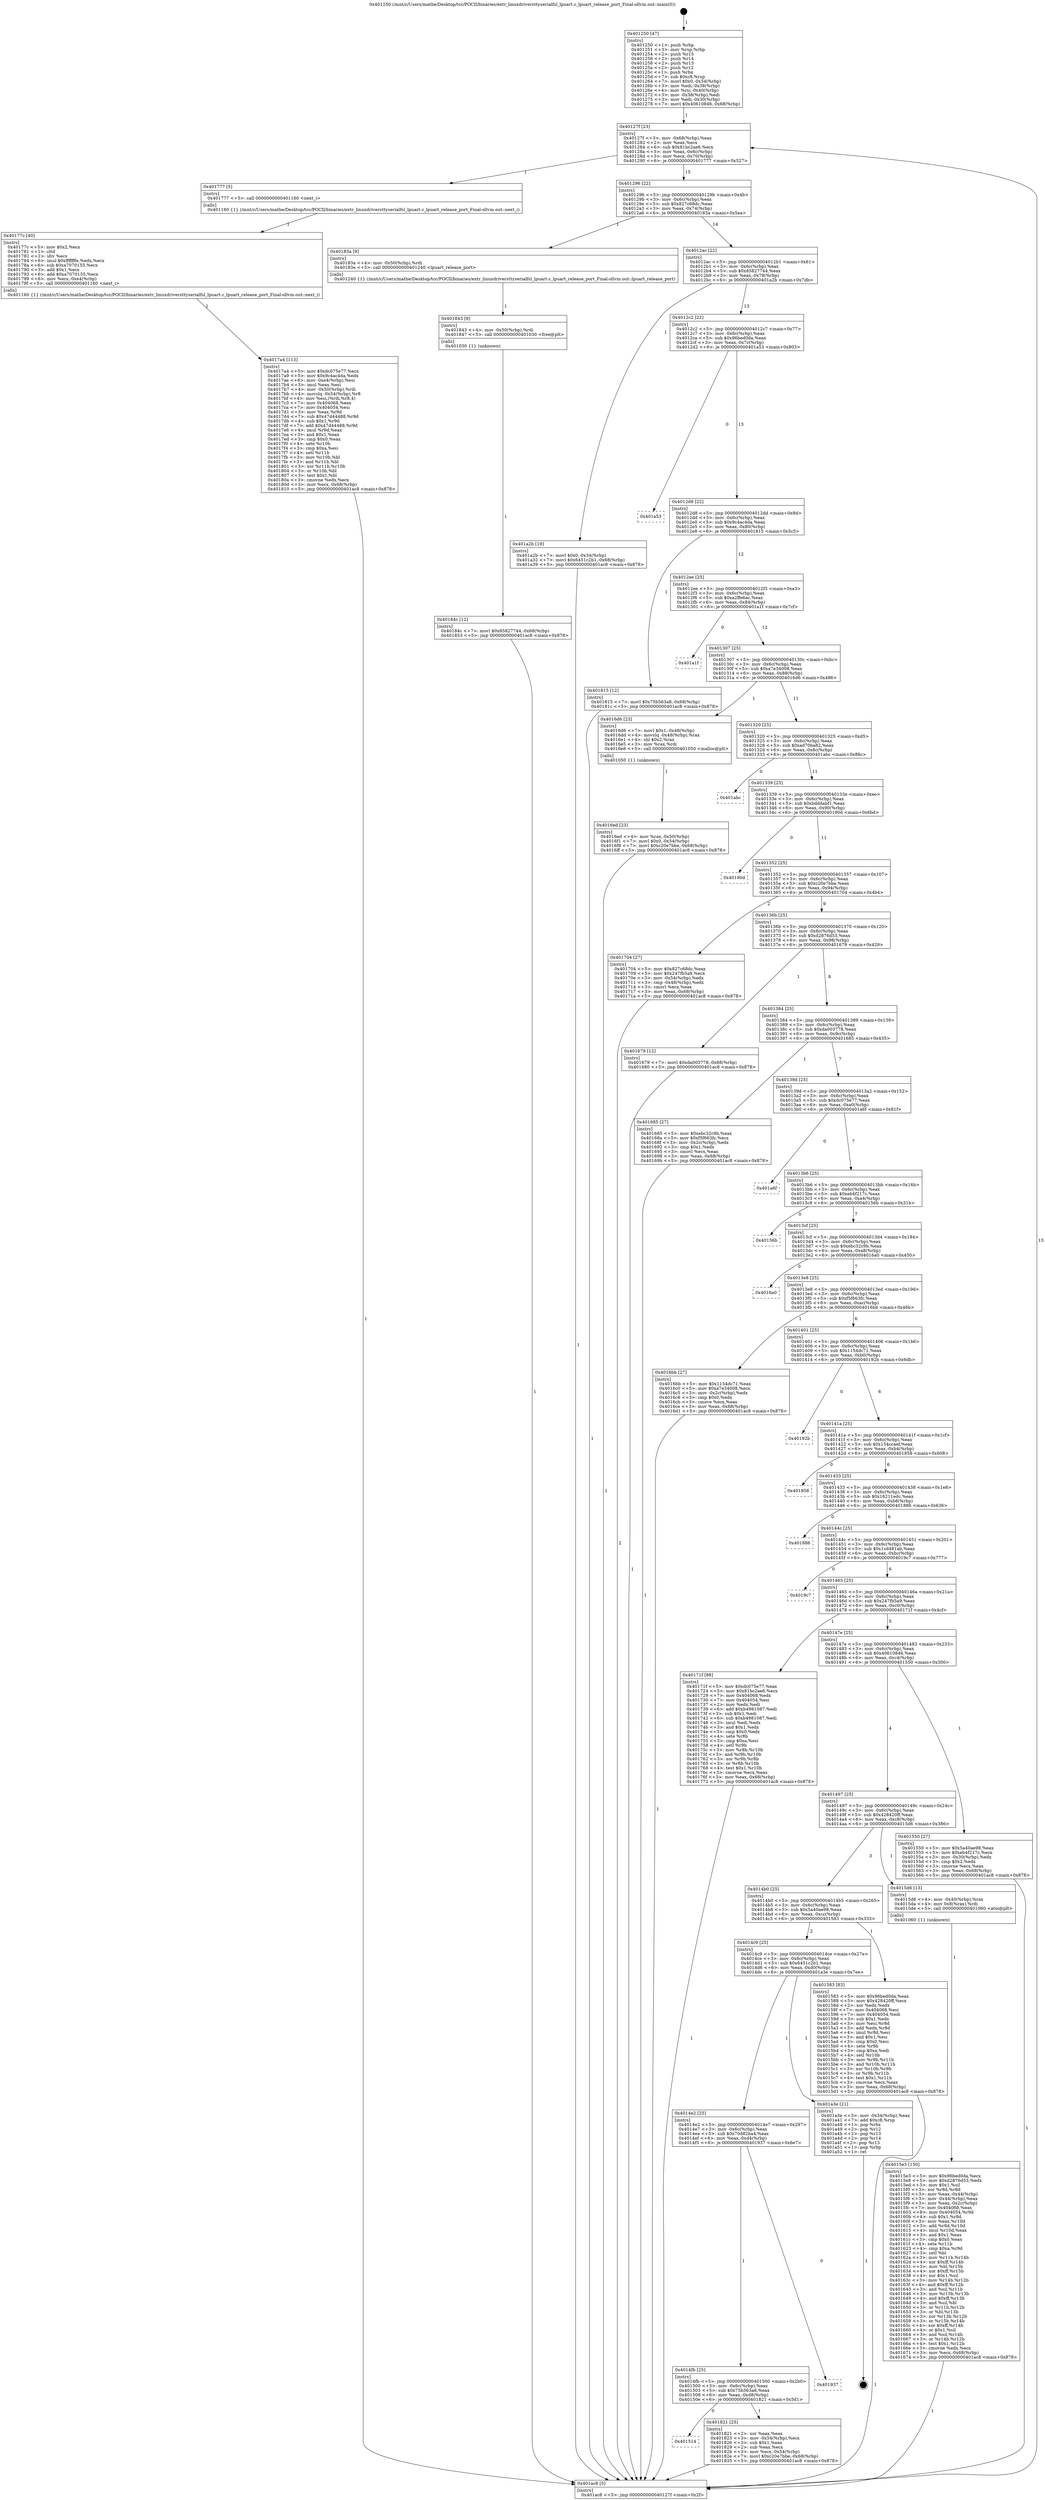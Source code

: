 digraph "0x401250" {
  label = "0x401250 (/mnt/c/Users/mathe/Desktop/tcc/POCII/binaries/extr_linuxdriversttyserialfsl_lpuart.c_lpuart_release_port_Final-ollvm.out::main(0))"
  labelloc = "t"
  node[shape=record]

  Entry [label="",width=0.3,height=0.3,shape=circle,fillcolor=black,style=filled]
  "0x40127f" [label="{
     0x40127f [23]\l
     | [instrs]\l
     &nbsp;&nbsp;0x40127f \<+3\>: mov -0x68(%rbp),%eax\l
     &nbsp;&nbsp;0x401282 \<+2\>: mov %eax,%ecx\l
     &nbsp;&nbsp;0x401284 \<+6\>: sub $0x81bc2ae6,%ecx\l
     &nbsp;&nbsp;0x40128a \<+3\>: mov %eax,-0x6c(%rbp)\l
     &nbsp;&nbsp;0x40128d \<+3\>: mov %ecx,-0x70(%rbp)\l
     &nbsp;&nbsp;0x401290 \<+6\>: je 0000000000401777 \<main+0x527\>\l
  }"]
  "0x401777" [label="{
     0x401777 [5]\l
     | [instrs]\l
     &nbsp;&nbsp;0x401777 \<+5\>: call 0000000000401160 \<next_i\>\l
     | [calls]\l
     &nbsp;&nbsp;0x401160 \{1\} (/mnt/c/Users/mathe/Desktop/tcc/POCII/binaries/extr_linuxdriversttyserialfsl_lpuart.c_lpuart_release_port_Final-ollvm.out::next_i)\l
  }"]
  "0x401296" [label="{
     0x401296 [22]\l
     | [instrs]\l
     &nbsp;&nbsp;0x401296 \<+5\>: jmp 000000000040129b \<main+0x4b\>\l
     &nbsp;&nbsp;0x40129b \<+3\>: mov -0x6c(%rbp),%eax\l
     &nbsp;&nbsp;0x40129e \<+5\>: sub $0x827c68dc,%eax\l
     &nbsp;&nbsp;0x4012a3 \<+3\>: mov %eax,-0x74(%rbp)\l
     &nbsp;&nbsp;0x4012a6 \<+6\>: je 000000000040183a \<main+0x5ea\>\l
  }"]
  Exit [label="",width=0.3,height=0.3,shape=circle,fillcolor=black,style=filled,peripheries=2]
  "0x40183a" [label="{
     0x40183a [9]\l
     | [instrs]\l
     &nbsp;&nbsp;0x40183a \<+4\>: mov -0x50(%rbp),%rdi\l
     &nbsp;&nbsp;0x40183e \<+5\>: call 0000000000401240 \<lpuart_release_port\>\l
     | [calls]\l
     &nbsp;&nbsp;0x401240 \{1\} (/mnt/c/Users/mathe/Desktop/tcc/POCII/binaries/extr_linuxdriversttyserialfsl_lpuart.c_lpuart_release_port_Final-ollvm.out::lpuart_release_port)\l
  }"]
  "0x4012ac" [label="{
     0x4012ac [22]\l
     | [instrs]\l
     &nbsp;&nbsp;0x4012ac \<+5\>: jmp 00000000004012b1 \<main+0x61\>\l
     &nbsp;&nbsp;0x4012b1 \<+3\>: mov -0x6c(%rbp),%eax\l
     &nbsp;&nbsp;0x4012b4 \<+5\>: sub $0x85827744,%eax\l
     &nbsp;&nbsp;0x4012b9 \<+3\>: mov %eax,-0x78(%rbp)\l
     &nbsp;&nbsp;0x4012bc \<+6\>: je 0000000000401a2b \<main+0x7db\>\l
  }"]
  "0x40184c" [label="{
     0x40184c [12]\l
     | [instrs]\l
     &nbsp;&nbsp;0x40184c \<+7\>: movl $0x85827744,-0x68(%rbp)\l
     &nbsp;&nbsp;0x401853 \<+5\>: jmp 0000000000401ac8 \<main+0x878\>\l
  }"]
  "0x401a2b" [label="{
     0x401a2b [19]\l
     | [instrs]\l
     &nbsp;&nbsp;0x401a2b \<+7\>: movl $0x0,-0x34(%rbp)\l
     &nbsp;&nbsp;0x401a32 \<+7\>: movl $0x6451c2b1,-0x68(%rbp)\l
     &nbsp;&nbsp;0x401a39 \<+5\>: jmp 0000000000401ac8 \<main+0x878\>\l
  }"]
  "0x4012c2" [label="{
     0x4012c2 [22]\l
     | [instrs]\l
     &nbsp;&nbsp;0x4012c2 \<+5\>: jmp 00000000004012c7 \<main+0x77\>\l
     &nbsp;&nbsp;0x4012c7 \<+3\>: mov -0x6c(%rbp),%eax\l
     &nbsp;&nbsp;0x4012ca \<+5\>: sub $0x96bed0da,%eax\l
     &nbsp;&nbsp;0x4012cf \<+3\>: mov %eax,-0x7c(%rbp)\l
     &nbsp;&nbsp;0x4012d2 \<+6\>: je 0000000000401a53 \<main+0x803\>\l
  }"]
  "0x401843" [label="{
     0x401843 [9]\l
     | [instrs]\l
     &nbsp;&nbsp;0x401843 \<+4\>: mov -0x50(%rbp),%rdi\l
     &nbsp;&nbsp;0x401847 \<+5\>: call 0000000000401030 \<free@plt\>\l
     | [calls]\l
     &nbsp;&nbsp;0x401030 \{1\} (unknown)\l
  }"]
  "0x401a53" [label="{
     0x401a53\l
  }", style=dashed]
  "0x4012d8" [label="{
     0x4012d8 [22]\l
     | [instrs]\l
     &nbsp;&nbsp;0x4012d8 \<+5\>: jmp 00000000004012dd \<main+0x8d\>\l
     &nbsp;&nbsp;0x4012dd \<+3\>: mov -0x6c(%rbp),%eax\l
     &nbsp;&nbsp;0x4012e0 \<+5\>: sub $0x9c4ac4da,%eax\l
     &nbsp;&nbsp;0x4012e5 \<+3\>: mov %eax,-0x80(%rbp)\l
     &nbsp;&nbsp;0x4012e8 \<+6\>: je 0000000000401815 \<main+0x5c5\>\l
  }"]
  "0x401514" [label="{
     0x401514\l
  }", style=dashed]
  "0x401815" [label="{
     0x401815 [12]\l
     | [instrs]\l
     &nbsp;&nbsp;0x401815 \<+7\>: movl $0x75b563a8,-0x68(%rbp)\l
     &nbsp;&nbsp;0x40181c \<+5\>: jmp 0000000000401ac8 \<main+0x878\>\l
  }"]
  "0x4012ee" [label="{
     0x4012ee [25]\l
     | [instrs]\l
     &nbsp;&nbsp;0x4012ee \<+5\>: jmp 00000000004012f3 \<main+0xa3\>\l
     &nbsp;&nbsp;0x4012f3 \<+3\>: mov -0x6c(%rbp),%eax\l
     &nbsp;&nbsp;0x4012f6 \<+5\>: sub $0xa2ffe6ac,%eax\l
     &nbsp;&nbsp;0x4012fb \<+6\>: mov %eax,-0x84(%rbp)\l
     &nbsp;&nbsp;0x401301 \<+6\>: je 0000000000401a1f \<main+0x7cf\>\l
  }"]
  "0x401821" [label="{
     0x401821 [25]\l
     | [instrs]\l
     &nbsp;&nbsp;0x401821 \<+2\>: xor %eax,%eax\l
     &nbsp;&nbsp;0x401823 \<+3\>: mov -0x54(%rbp),%ecx\l
     &nbsp;&nbsp;0x401826 \<+3\>: sub $0x1,%eax\l
     &nbsp;&nbsp;0x401829 \<+2\>: sub %eax,%ecx\l
     &nbsp;&nbsp;0x40182b \<+3\>: mov %ecx,-0x54(%rbp)\l
     &nbsp;&nbsp;0x40182e \<+7\>: movl $0xc20e7bbe,-0x68(%rbp)\l
     &nbsp;&nbsp;0x401835 \<+5\>: jmp 0000000000401ac8 \<main+0x878\>\l
  }"]
  "0x401a1f" [label="{
     0x401a1f\l
  }", style=dashed]
  "0x401307" [label="{
     0x401307 [25]\l
     | [instrs]\l
     &nbsp;&nbsp;0x401307 \<+5\>: jmp 000000000040130c \<main+0xbc\>\l
     &nbsp;&nbsp;0x40130c \<+3\>: mov -0x6c(%rbp),%eax\l
     &nbsp;&nbsp;0x40130f \<+5\>: sub $0xa7e34008,%eax\l
     &nbsp;&nbsp;0x401314 \<+6\>: mov %eax,-0x88(%rbp)\l
     &nbsp;&nbsp;0x40131a \<+6\>: je 00000000004016d6 \<main+0x486\>\l
  }"]
  "0x4014fb" [label="{
     0x4014fb [25]\l
     | [instrs]\l
     &nbsp;&nbsp;0x4014fb \<+5\>: jmp 0000000000401500 \<main+0x2b0\>\l
     &nbsp;&nbsp;0x401500 \<+3\>: mov -0x6c(%rbp),%eax\l
     &nbsp;&nbsp;0x401503 \<+5\>: sub $0x75b563a8,%eax\l
     &nbsp;&nbsp;0x401508 \<+6\>: mov %eax,-0xd8(%rbp)\l
     &nbsp;&nbsp;0x40150e \<+6\>: je 0000000000401821 \<main+0x5d1\>\l
  }"]
  "0x4016d6" [label="{
     0x4016d6 [23]\l
     | [instrs]\l
     &nbsp;&nbsp;0x4016d6 \<+7\>: movl $0x1,-0x48(%rbp)\l
     &nbsp;&nbsp;0x4016dd \<+4\>: movslq -0x48(%rbp),%rax\l
     &nbsp;&nbsp;0x4016e1 \<+4\>: shl $0x2,%rax\l
     &nbsp;&nbsp;0x4016e5 \<+3\>: mov %rax,%rdi\l
     &nbsp;&nbsp;0x4016e8 \<+5\>: call 0000000000401050 \<malloc@plt\>\l
     | [calls]\l
     &nbsp;&nbsp;0x401050 \{1\} (unknown)\l
  }"]
  "0x401320" [label="{
     0x401320 [25]\l
     | [instrs]\l
     &nbsp;&nbsp;0x401320 \<+5\>: jmp 0000000000401325 \<main+0xd5\>\l
     &nbsp;&nbsp;0x401325 \<+3\>: mov -0x6c(%rbp),%eax\l
     &nbsp;&nbsp;0x401328 \<+5\>: sub $0xad70ba82,%eax\l
     &nbsp;&nbsp;0x40132d \<+6\>: mov %eax,-0x8c(%rbp)\l
     &nbsp;&nbsp;0x401333 \<+6\>: je 0000000000401abc \<main+0x86c\>\l
  }"]
  "0x401937" [label="{
     0x401937\l
  }", style=dashed]
  "0x401abc" [label="{
     0x401abc\l
  }", style=dashed]
  "0x401339" [label="{
     0x401339 [25]\l
     | [instrs]\l
     &nbsp;&nbsp;0x401339 \<+5\>: jmp 000000000040133e \<main+0xee\>\l
     &nbsp;&nbsp;0x40133e \<+3\>: mov -0x6c(%rbp),%eax\l
     &nbsp;&nbsp;0x401341 \<+5\>: sub $0xbdddabf1,%eax\l
     &nbsp;&nbsp;0x401346 \<+6\>: mov %eax,-0x90(%rbp)\l
     &nbsp;&nbsp;0x40134c \<+6\>: je 000000000040190d \<main+0x6bd\>\l
  }"]
  "0x4014e2" [label="{
     0x4014e2 [25]\l
     | [instrs]\l
     &nbsp;&nbsp;0x4014e2 \<+5\>: jmp 00000000004014e7 \<main+0x297\>\l
     &nbsp;&nbsp;0x4014e7 \<+3\>: mov -0x6c(%rbp),%eax\l
     &nbsp;&nbsp;0x4014ea \<+5\>: sub $0x70d82ba4,%eax\l
     &nbsp;&nbsp;0x4014ef \<+6\>: mov %eax,-0xd4(%rbp)\l
     &nbsp;&nbsp;0x4014f5 \<+6\>: je 0000000000401937 \<main+0x6e7\>\l
  }"]
  "0x40190d" [label="{
     0x40190d\l
  }", style=dashed]
  "0x401352" [label="{
     0x401352 [25]\l
     | [instrs]\l
     &nbsp;&nbsp;0x401352 \<+5\>: jmp 0000000000401357 \<main+0x107\>\l
     &nbsp;&nbsp;0x401357 \<+3\>: mov -0x6c(%rbp),%eax\l
     &nbsp;&nbsp;0x40135a \<+5\>: sub $0xc20e7bbe,%eax\l
     &nbsp;&nbsp;0x40135f \<+6\>: mov %eax,-0x94(%rbp)\l
     &nbsp;&nbsp;0x401365 \<+6\>: je 0000000000401704 \<main+0x4b4\>\l
  }"]
  "0x401a3e" [label="{
     0x401a3e [21]\l
     | [instrs]\l
     &nbsp;&nbsp;0x401a3e \<+3\>: mov -0x34(%rbp),%eax\l
     &nbsp;&nbsp;0x401a41 \<+7\>: add $0xc8,%rsp\l
     &nbsp;&nbsp;0x401a48 \<+1\>: pop %rbx\l
     &nbsp;&nbsp;0x401a49 \<+2\>: pop %r12\l
     &nbsp;&nbsp;0x401a4b \<+2\>: pop %r13\l
     &nbsp;&nbsp;0x401a4d \<+2\>: pop %r14\l
     &nbsp;&nbsp;0x401a4f \<+2\>: pop %r15\l
     &nbsp;&nbsp;0x401a51 \<+1\>: pop %rbp\l
     &nbsp;&nbsp;0x401a52 \<+1\>: ret\l
  }"]
  "0x401704" [label="{
     0x401704 [27]\l
     | [instrs]\l
     &nbsp;&nbsp;0x401704 \<+5\>: mov $0x827c68dc,%eax\l
     &nbsp;&nbsp;0x401709 \<+5\>: mov $0x247fb5a9,%ecx\l
     &nbsp;&nbsp;0x40170e \<+3\>: mov -0x54(%rbp),%edx\l
     &nbsp;&nbsp;0x401711 \<+3\>: cmp -0x48(%rbp),%edx\l
     &nbsp;&nbsp;0x401714 \<+3\>: cmovl %ecx,%eax\l
     &nbsp;&nbsp;0x401717 \<+3\>: mov %eax,-0x68(%rbp)\l
     &nbsp;&nbsp;0x40171a \<+5\>: jmp 0000000000401ac8 \<main+0x878\>\l
  }"]
  "0x40136b" [label="{
     0x40136b [25]\l
     | [instrs]\l
     &nbsp;&nbsp;0x40136b \<+5\>: jmp 0000000000401370 \<main+0x120\>\l
     &nbsp;&nbsp;0x401370 \<+3\>: mov -0x6c(%rbp),%eax\l
     &nbsp;&nbsp;0x401373 \<+5\>: sub $0xd2876d53,%eax\l
     &nbsp;&nbsp;0x401378 \<+6\>: mov %eax,-0x98(%rbp)\l
     &nbsp;&nbsp;0x40137e \<+6\>: je 0000000000401679 \<main+0x429\>\l
  }"]
  "0x4017a4" [label="{
     0x4017a4 [113]\l
     | [instrs]\l
     &nbsp;&nbsp;0x4017a4 \<+5\>: mov $0xdc075e77,%ecx\l
     &nbsp;&nbsp;0x4017a9 \<+5\>: mov $0x9c4ac4da,%edx\l
     &nbsp;&nbsp;0x4017ae \<+6\>: mov -0xe4(%rbp),%esi\l
     &nbsp;&nbsp;0x4017b4 \<+3\>: imul %eax,%esi\l
     &nbsp;&nbsp;0x4017b7 \<+4\>: mov -0x50(%rbp),%rdi\l
     &nbsp;&nbsp;0x4017bb \<+4\>: movslq -0x54(%rbp),%r8\l
     &nbsp;&nbsp;0x4017bf \<+4\>: mov %esi,(%rdi,%r8,4)\l
     &nbsp;&nbsp;0x4017c3 \<+7\>: mov 0x404068,%eax\l
     &nbsp;&nbsp;0x4017ca \<+7\>: mov 0x404054,%esi\l
     &nbsp;&nbsp;0x4017d1 \<+3\>: mov %eax,%r9d\l
     &nbsp;&nbsp;0x4017d4 \<+7\>: sub $0x47d44488,%r9d\l
     &nbsp;&nbsp;0x4017db \<+4\>: sub $0x1,%r9d\l
     &nbsp;&nbsp;0x4017df \<+7\>: add $0x47d44488,%r9d\l
     &nbsp;&nbsp;0x4017e6 \<+4\>: imul %r9d,%eax\l
     &nbsp;&nbsp;0x4017ea \<+3\>: and $0x1,%eax\l
     &nbsp;&nbsp;0x4017ed \<+3\>: cmp $0x0,%eax\l
     &nbsp;&nbsp;0x4017f0 \<+4\>: sete %r10b\l
     &nbsp;&nbsp;0x4017f4 \<+3\>: cmp $0xa,%esi\l
     &nbsp;&nbsp;0x4017f7 \<+4\>: setl %r11b\l
     &nbsp;&nbsp;0x4017fb \<+3\>: mov %r10b,%bl\l
     &nbsp;&nbsp;0x4017fe \<+3\>: and %r11b,%bl\l
     &nbsp;&nbsp;0x401801 \<+3\>: xor %r11b,%r10b\l
     &nbsp;&nbsp;0x401804 \<+3\>: or %r10b,%bl\l
     &nbsp;&nbsp;0x401807 \<+3\>: test $0x1,%bl\l
     &nbsp;&nbsp;0x40180a \<+3\>: cmovne %edx,%ecx\l
     &nbsp;&nbsp;0x40180d \<+3\>: mov %ecx,-0x68(%rbp)\l
     &nbsp;&nbsp;0x401810 \<+5\>: jmp 0000000000401ac8 \<main+0x878\>\l
  }"]
  "0x401679" [label="{
     0x401679 [12]\l
     | [instrs]\l
     &nbsp;&nbsp;0x401679 \<+7\>: movl $0xda003778,-0x68(%rbp)\l
     &nbsp;&nbsp;0x401680 \<+5\>: jmp 0000000000401ac8 \<main+0x878\>\l
  }"]
  "0x401384" [label="{
     0x401384 [25]\l
     | [instrs]\l
     &nbsp;&nbsp;0x401384 \<+5\>: jmp 0000000000401389 \<main+0x139\>\l
     &nbsp;&nbsp;0x401389 \<+3\>: mov -0x6c(%rbp),%eax\l
     &nbsp;&nbsp;0x40138c \<+5\>: sub $0xda003778,%eax\l
     &nbsp;&nbsp;0x401391 \<+6\>: mov %eax,-0x9c(%rbp)\l
     &nbsp;&nbsp;0x401397 \<+6\>: je 0000000000401685 \<main+0x435\>\l
  }"]
  "0x40177c" [label="{
     0x40177c [40]\l
     | [instrs]\l
     &nbsp;&nbsp;0x40177c \<+5\>: mov $0x2,%ecx\l
     &nbsp;&nbsp;0x401781 \<+1\>: cltd\l
     &nbsp;&nbsp;0x401782 \<+2\>: idiv %ecx\l
     &nbsp;&nbsp;0x401784 \<+6\>: imul $0xfffffffe,%edx,%ecx\l
     &nbsp;&nbsp;0x40178a \<+6\>: sub $0xa7070155,%ecx\l
     &nbsp;&nbsp;0x401790 \<+3\>: add $0x1,%ecx\l
     &nbsp;&nbsp;0x401793 \<+6\>: add $0xa7070155,%ecx\l
     &nbsp;&nbsp;0x401799 \<+6\>: mov %ecx,-0xe4(%rbp)\l
     &nbsp;&nbsp;0x40179f \<+5\>: call 0000000000401160 \<next_i\>\l
     | [calls]\l
     &nbsp;&nbsp;0x401160 \{1\} (/mnt/c/Users/mathe/Desktop/tcc/POCII/binaries/extr_linuxdriversttyserialfsl_lpuart.c_lpuart_release_port_Final-ollvm.out::next_i)\l
  }"]
  "0x401685" [label="{
     0x401685 [27]\l
     | [instrs]\l
     &nbsp;&nbsp;0x401685 \<+5\>: mov $0xebc32c9b,%eax\l
     &nbsp;&nbsp;0x40168a \<+5\>: mov $0xf5f663fc,%ecx\l
     &nbsp;&nbsp;0x40168f \<+3\>: mov -0x2c(%rbp),%edx\l
     &nbsp;&nbsp;0x401692 \<+3\>: cmp $0x1,%edx\l
     &nbsp;&nbsp;0x401695 \<+3\>: cmovl %ecx,%eax\l
     &nbsp;&nbsp;0x401698 \<+3\>: mov %eax,-0x68(%rbp)\l
     &nbsp;&nbsp;0x40169b \<+5\>: jmp 0000000000401ac8 \<main+0x878\>\l
  }"]
  "0x40139d" [label="{
     0x40139d [25]\l
     | [instrs]\l
     &nbsp;&nbsp;0x40139d \<+5\>: jmp 00000000004013a2 \<main+0x152\>\l
     &nbsp;&nbsp;0x4013a2 \<+3\>: mov -0x6c(%rbp),%eax\l
     &nbsp;&nbsp;0x4013a5 \<+5\>: sub $0xdc075e77,%eax\l
     &nbsp;&nbsp;0x4013aa \<+6\>: mov %eax,-0xa0(%rbp)\l
     &nbsp;&nbsp;0x4013b0 \<+6\>: je 0000000000401a6f \<main+0x81f\>\l
  }"]
  "0x4016ed" [label="{
     0x4016ed [23]\l
     | [instrs]\l
     &nbsp;&nbsp;0x4016ed \<+4\>: mov %rax,-0x50(%rbp)\l
     &nbsp;&nbsp;0x4016f1 \<+7\>: movl $0x0,-0x54(%rbp)\l
     &nbsp;&nbsp;0x4016f8 \<+7\>: movl $0xc20e7bbe,-0x68(%rbp)\l
     &nbsp;&nbsp;0x4016ff \<+5\>: jmp 0000000000401ac8 \<main+0x878\>\l
  }"]
  "0x401a6f" [label="{
     0x401a6f\l
  }", style=dashed]
  "0x4013b6" [label="{
     0x4013b6 [25]\l
     | [instrs]\l
     &nbsp;&nbsp;0x4013b6 \<+5\>: jmp 00000000004013bb \<main+0x16b\>\l
     &nbsp;&nbsp;0x4013bb \<+3\>: mov -0x6c(%rbp),%eax\l
     &nbsp;&nbsp;0x4013be \<+5\>: sub $0xeb4f217c,%eax\l
     &nbsp;&nbsp;0x4013c3 \<+6\>: mov %eax,-0xa4(%rbp)\l
     &nbsp;&nbsp;0x4013c9 \<+6\>: je 000000000040156b \<main+0x31b\>\l
  }"]
  "0x4015e3" [label="{
     0x4015e3 [150]\l
     | [instrs]\l
     &nbsp;&nbsp;0x4015e3 \<+5\>: mov $0x96bed0da,%ecx\l
     &nbsp;&nbsp;0x4015e8 \<+5\>: mov $0xd2876d53,%edx\l
     &nbsp;&nbsp;0x4015ed \<+3\>: mov $0x1,%sil\l
     &nbsp;&nbsp;0x4015f0 \<+3\>: xor %r8d,%r8d\l
     &nbsp;&nbsp;0x4015f3 \<+3\>: mov %eax,-0x44(%rbp)\l
     &nbsp;&nbsp;0x4015f6 \<+3\>: mov -0x44(%rbp),%eax\l
     &nbsp;&nbsp;0x4015f9 \<+3\>: mov %eax,-0x2c(%rbp)\l
     &nbsp;&nbsp;0x4015fc \<+7\>: mov 0x404068,%eax\l
     &nbsp;&nbsp;0x401603 \<+8\>: mov 0x404054,%r9d\l
     &nbsp;&nbsp;0x40160b \<+4\>: sub $0x1,%r8d\l
     &nbsp;&nbsp;0x40160f \<+3\>: mov %eax,%r10d\l
     &nbsp;&nbsp;0x401612 \<+3\>: add %r8d,%r10d\l
     &nbsp;&nbsp;0x401615 \<+4\>: imul %r10d,%eax\l
     &nbsp;&nbsp;0x401619 \<+3\>: and $0x1,%eax\l
     &nbsp;&nbsp;0x40161c \<+3\>: cmp $0x0,%eax\l
     &nbsp;&nbsp;0x40161f \<+4\>: sete %r11b\l
     &nbsp;&nbsp;0x401623 \<+4\>: cmp $0xa,%r9d\l
     &nbsp;&nbsp;0x401627 \<+3\>: setl %bl\l
     &nbsp;&nbsp;0x40162a \<+3\>: mov %r11b,%r14b\l
     &nbsp;&nbsp;0x40162d \<+4\>: xor $0xff,%r14b\l
     &nbsp;&nbsp;0x401631 \<+3\>: mov %bl,%r15b\l
     &nbsp;&nbsp;0x401634 \<+4\>: xor $0xff,%r15b\l
     &nbsp;&nbsp;0x401638 \<+4\>: xor $0x1,%sil\l
     &nbsp;&nbsp;0x40163c \<+3\>: mov %r14b,%r12b\l
     &nbsp;&nbsp;0x40163f \<+4\>: and $0xff,%r12b\l
     &nbsp;&nbsp;0x401643 \<+3\>: and %sil,%r11b\l
     &nbsp;&nbsp;0x401646 \<+3\>: mov %r15b,%r13b\l
     &nbsp;&nbsp;0x401649 \<+4\>: and $0xff,%r13b\l
     &nbsp;&nbsp;0x40164d \<+3\>: and %sil,%bl\l
     &nbsp;&nbsp;0x401650 \<+3\>: or %r11b,%r12b\l
     &nbsp;&nbsp;0x401653 \<+3\>: or %bl,%r13b\l
     &nbsp;&nbsp;0x401656 \<+3\>: xor %r13b,%r12b\l
     &nbsp;&nbsp;0x401659 \<+3\>: or %r15b,%r14b\l
     &nbsp;&nbsp;0x40165c \<+4\>: xor $0xff,%r14b\l
     &nbsp;&nbsp;0x401660 \<+4\>: or $0x1,%sil\l
     &nbsp;&nbsp;0x401664 \<+3\>: and %sil,%r14b\l
     &nbsp;&nbsp;0x401667 \<+3\>: or %r14b,%r12b\l
     &nbsp;&nbsp;0x40166a \<+4\>: test $0x1,%r12b\l
     &nbsp;&nbsp;0x40166e \<+3\>: cmovne %edx,%ecx\l
     &nbsp;&nbsp;0x401671 \<+3\>: mov %ecx,-0x68(%rbp)\l
     &nbsp;&nbsp;0x401674 \<+5\>: jmp 0000000000401ac8 \<main+0x878\>\l
  }"]
  "0x40156b" [label="{
     0x40156b\l
  }", style=dashed]
  "0x4013cf" [label="{
     0x4013cf [25]\l
     | [instrs]\l
     &nbsp;&nbsp;0x4013cf \<+5\>: jmp 00000000004013d4 \<main+0x184\>\l
     &nbsp;&nbsp;0x4013d4 \<+3\>: mov -0x6c(%rbp),%eax\l
     &nbsp;&nbsp;0x4013d7 \<+5\>: sub $0xebc32c9b,%eax\l
     &nbsp;&nbsp;0x4013dc \<+6\>: mov %eax,-0xa8(%rbp)\l
     &nbsp;&nbsp;0x4013e2 \<+6\>: je 00000000004016a0 \<main+0x450\>\l
  }"]
  "0x4014c9" [label="{
     0x4014c9 [25]\l
     | [instrs]\l
     &nbsp;&nbsp;0x4014c9 \<+5\>: jmp 00000000004014ce \<main+0x27e\>\l
     &nbsp;&nbsp;0x4014ce \<+3\>: mov -0x6c(%rbp),%eax\l
     &nbsp;&nbsp;0x4014d1 \<+5\>: sub $0x6451c2b1,%eax\l
     &nbsp;&nbsp;0x4014d6 \<+6\>: mov %eax,-0xd0(%rbp)\l
     &nbsp;&nbsp;0x4014dc \<+6\>: je 0000000000401a3e \<main+0x7ee\>\l
  }"]
  "0x4016a0" [label="{
     0x4016a0\l
  }", style=dashed]
  "0x4013e8" [label="{
     0x4013e8 [25]\l
     | [instrs]\l
     &nbsp;&nbsp;0x4013e8 \<+5\>: jmp 00000000004013ed \<main+0x19d\>\l
     &nbsp;&nbsp;0x4013ed \<+3\>: mov -0x6c(%rbp),%eax\l
     &nbsp;&nbsp;0x4013f0 \<+5\>: sub $0xf5f663fc,%eax\l
     &nbsp;&nbsp;0x4013f5 \<+6\>: mov %eax,-0xac(%rbp)\l
     &nbsp;&nbsp;0x4013fb \<+6\>: je 00000000004016bb \<main+0x46b\>\l
  }"]
  "0x401583" [label="{
     0x401583 [83]\l
     | [instrs]\l
     &nbsp;&nbsp;0x401583 \<+5\>: mov $0x96bed0da,%eax\l
     &nbsp;&nbsp;0x401588 \<+5\>: mov $0x428420ff,%ecx\l
     &nbsp;&nbsp;0x40158d \<+2\>: xor %edx,%edx\l
     &nbsp;&nbsp;0x40158f \<+7\>: mov 0x404068,%esi\l
     &nbsp;&nbsp;0x401596 \<+7\>: mov 0x404054,%edi\l
     &nbsp;&nbsp;0x40159d \<+3\>: sub $0x1,%edx\l
     &nbsp;&nbsp;0x4015a0 \<+3\>: mov %esi,%r8d\l
     &nbsp;&nbsp;0x4015a3 \<+3\>: add %edx,%r8d\l
     &nbsp;&nbsp;0x4015a6 \<+4\>: imul %r8d,%esi\l
     &nbsp;&nbsp;0x4015aa \<+3\>: and $0x1,%esi\l
     &nbsp;&nbsp;0x4015ad \<+3\>: cmp $0x0,%esi\l
     &nbsp;&nbsp;0x4015b0 \<+4\>: sete %r9b\l
     &nbsp;&nbsp;0x4015b4 \<+3\>: cmp $0xa,%edi\l
     &nbsp;&nbsp;0x4015b7 \<+4\>: setl %r10b\l
     &nbsp;&nbsp;0x4015bb \<+3\>: mov %r9b,%r11b\l
     &nbsp;&nbsp;0x4015be \<+3\>: and %r10b,%r11b\l
     &nbsp;&nbsp;0x4015c1 \<+3\>: xor %r10b,%r9b\l
     &nbsp;&nbsp;0x4015c4 \<+3\>: or %r9b,%r11b\l
     &nbsp;&nbsp;0x4015c7 \<+4\>: test $0x1,%r11b\l
     &nbsp;&nbsp;0x4015cb \<+3\>: cmovne %ecx,%eax\l
     &nbsp;&nbsp;0x4015ce \<+3\>: mov %eax,-0x68(%rbp)\l
     &nbsp;&nbsp;0x4015d1 \<+5\>: jmp 0000000000401ac8 \<main+0x878\>\l
  }"]
  "0x4016bb" [label="{
     0x4016bb [27]\l
     | [instrs]\l
     &nbsp;&nbsp;0x4016bb \<+5\>: mov $0x1154dc71,%eax\l
     &nbsp;&nbsp;0x4016c0 \<+5\>: mov $0xa7e34008,%ecx\l
     &nbsp;&nbsp;0x4016c5 \<+3\>: mov -0x2c(%rbp),%edx\l
     &nbsp;&nbsp;0x4016c8 \<+3\>: cmp $0x0,%edx\l
     &nbsp;&nbsp;0x4016cb \<+3\>: cmove %ecx,%eax\l
     &nbsp;&nbsp;0x4016ce \<+3\>: mov %eax,-0x68(%rbp)\l
     &nbsp;&nbsp;0x4016d1 \<+5\>: jmp 0000000000401ac8 \<main+0x878\>\l
  }"]
  "0x401401" [label="{
     0x401401 [25]\l
     | [instrs]\l
     &nbsp;&nbsp;0x401401 \<+5\>: jmp 0000000000401406 \<main+0x1b6\>\l
     &nbsp;&nbsp;0x401406 \<+3\>: mov -0x6c(%rbp),%eax\l
     &nbsp;&nbsp;0x401409 \<+5\>: sub $0x1154dc71,%eax\l
     &nbsp;&nbsp;0x40140e \<+6\>: mov %eax,-0xb0(%rbp)\l
     &nbsp;&nbsp;0x401414 \<+6\>: je 000000000040192b \<main+0x6db\>\l
  }"]
  "0x4014b0" [label="{
     0x4014b0 [25]\l
     | [instrs]\l
     &nbsp;&nbsp;0x4014b0 \<+5\>: jmp 00000000004014b5 \<main+0x265\>\l
     &nbsp;&nbsp;0x4014b5 \<+3\>: mov -0x6c(%rbp),%eax\l
     &nbsp;&nbsp;0x4014b8 \<+5\>: sub $0x5a40ae98,%eax\l
     &nbsp;&nbsp;0x4014bd \<+6\>: mov %eax,-0xcc(%rbp)\l
     &nbsp;&nbsp;0x4014c3 \<+6\>: je 0000000000401583 \<main+0x333\>\l
  }"]
  "0x40192b" [label="{
     0x40192b\l
  }", style=dashed]
  "0x40141a" [label="{
     0x40141a [25]\l
     | [instrs]\l
     &nbsp;&nbsp;0x40141a \<+5\>: jmp 000000000040141f \<main+0x1cf\>\l
     &nbsp;&nbsp;0x40141f \<+3\>: mov -0x6c(%rbp),%eax\l
     &nbsp;&nbsp;0x401422 \<+5\>: sub $0x154ccaef,%eax\l
     &nbsp;&nbsp;0x401427 \<+6\>: mov %eax,-0xb4(%rbp)\l
     &nbsp;&nbsp;0x40142d \<+6\>: je 0000000000401858 \<main+0x608\>\l
  }"]
  "0x4015d6" [label="{
     0x4015d6 [13]\l
     | [instrs]\l
     &nbsp;&nbsp;0x4015d6 \<+4\>: mov -0x40(%rbp),%rax\l
     &nbsp;&nbsp;0x4015da \<+4\>: mov 0x8(%rax),%rdi\l
     &nbsp;&nbsp;0x4015de \<+5\>: call 0000000000401060 \<atoi@plt\>\l
     | [calls]\l
     &nbsp;&nbsp;0x401060 \{1\} (unknown)\l
  }"]
  "0x401858" [label="{
     0x401858\l
  }", style=dashed]
  "0x401433" [label="{
     0x401433 [25]\l
     | [instrs]\l
     &nbsp;&nbsp;0x401433 \<+5\>: jmp 0000000000401438 \<main+0x1e8\>\l
     &nbsp;&nbsp;0x401438 \<+3\>: mov -0x6c(%rbp),%eax\l
     &nbsp;&nbsp;0x40143b \<+5\>: sub $0x16211edc,%eax\l
     &nbsp;&nbsp;0x401440 \<+6\>: mov %eax,-0xb8(%rbp)\l
     &nbsp;&nbsp;0x401446 \<+6\>: je 0000000000401886 \<main+0x636\>\l
  }"]
  "0x401250" [label="{
     0x401250 [47]\l
     | [instrs]\l
     &nbsp;&nbsp;0x401250 \<+1\>: push %rbp\l
     &nbsp;&nbsp;0x401251 \<+3\>: mov %rsp,%rbp\l
     &nbsp;&nbsp;0x401254 \<+2\>: push %r15\l
     &nbsp;&nbsp;0x401256 \<+2\>: push %r14\l
     &nbsp;&nbsp;0x401258 \<+2\>: push %r13\l
     &nbsp;&nbsp;0x40125a \<+2\>: push %r12\l
     &nbsp;&nbsp;0x40125c \<+1\>: push %rbx\l
     &nbsp;&nbsp;0x40125d \<+7\>: sub $0xc8,%rsp\l
     &nbsp;&nbsp;0x401264 \<+7\>: movl $0x0,-0x34(%rbp)\l
     &nbsp;&nbsp;0x40126b \<+3\>: mov %edi,-0x38(%rbp)\l
     &nbsp;&nbsp;0x40126e \<+4\>: mov %rsi,-0x40(%rbp)\l
     &nbsp;&nbsp;0x401272 \<+3\>: mov -0x38(%rbp),%edi\l
     &nbsp;&nbsp;0x401275 \<+3\>: mov %edi,-0x30(%rbp)\l
     &nbsp;&nbsp;0x401278 \<+7\>: movl $0x40610846,-0x68(%rbp)\l
  }"]
  "0x401886" [label="{
     0x401886\l
  }", style=dashed]
  "0x40144c" [label="{
     0x40144c [25]\l
     | [instrs]\l
     &nbsp;&nbsp;0x40144c \<+5\>: jmp 0000000000401451 \<main+0x201\>\l
     &nbsp;&nbsp;0x401451 \<+3\>: mov -0x6c(%rbp),%eax\l
     &nbsp;&nbsp;0x401454 \<+5\>: sub $0x1cd481ab,%eax\l
     &nbsp;&nbsp;0x401459 \<+6\>: mov %eax,-0xbc(%rbp)\l
     &nbsp;&nbsp;0x40145f \<+6\>: je 00000000004019c7 \<main+0x777\>\l
  }"]
  "0x401ac8" [label="{
     0x401ac8 [5]\l
     | [instrs]\l
     &nbsp;&nbsp;0x401ac8 \<+5\>: jmp 000000000040127f \<main+0x2f\>\l
  }"]
  "0x4019c7" [label="{
     0x4019c7\l
  }", style=dashed]
  "0x401465" [label="{
     0x401465 [25]\l
     | [instrs]\l
     &nbsp;&nbsp;0x401465 \<+5\>: jmp 000000000040146a \<main+0x21a\>\l
     &nbsp;&nbsp;0x40146a \<+3\>: mov -0x6c(%rbp),%eax\l
     &nbsp;&nbsp;0x40146d \<+5\>: sub $0x247fb5a9,%eax\l
     &nbsp;&nbsp;0x401472 \<+6\>: mov %eax,-0xc0(%rbp)\l
     &nbsp;&nbsp;0x401478 \<+6\>: je 000000000040171f \<main+0x4cf\>\l
  }"]
  "0x401497" [label="{
     0x401497 [25]\l
     | [instrs]\l
     &nbsp;&nbsp;0x401497 \<+5\>: jmp 000000000040149c \<main+0x24c\>\l
     &nbsp;&nbsp;0x40149c \<+3\>: mov -0x6c(%rbp),%eax\l
     &nbsp;&nbsp;0x40149f \<+5\>: sub $0x428420ff,%eax\l
     &nbsp;&nbsp;0x4014a4 \<+6\>: mov %eax,-0xc8(%rbp)\l
     &nbsp;&nbsp;0x4014aa \<+6\>: je 00000000004015d6 \<main+0x386\>\l
  }"]
  "0x40171f" [label="{
     0x40171f [88]\l
     | [instrs]\l
     &nbsp;&nbsp;0x40171f \<+5\>: mov $0xdc075e77,%eax\l
     &nbsp;&nbsp;0x401724 \<+5\>: mov $0x81bc2ae6,%ecx\l
     &nbsp;&nbsp;0x401729 \<+7\>: mov 0x404068,%edx\l
     &nbsp;&nbsp;0x401730 \<+7\>: mov 0x404054,%esi\l
     &nbsp;&nbsp;0x401737 \<+2\>: mov %edx,%edi\l
     &nbsp;&nbsp;0x401739 \<+6\>: add $0xb4981087,%edi\l
     &nbsp;&nbsp;0x40173f \<+3\>: sub $0x1,%edi\l
     &nbsp;&nbsp;0x401742 \<+6\>: sub $0xb4981087,%edi\l
     &nbsp;&nbsp;0x401748 \<+3\>: imul %edi,%edx\l
     &nbsp;&nbsp;0x40174b \<+3\>: and $0x1,%edx\l
     &nbsp;&nbsp;0x40174e \<+3\>: cmp $0x0,%edx\l
     &nbsp;&nbsp;0x401751 \<+4\>: sete %r8b\l
     &nbsp;&nbsp;0x401755 \<+3\>: cmp $0xa,%esi\l
     &nbsp;&nbsp;0x401758 \<+4\>: setl %r9b\l
     &nbsp;&nbsp;0x40175c \<+3\>: mov %r8b,%r10b\l
     &nbsp;&nbsp;0x40175f \<+3\>: and %r9b,%r10b\l
     &nbsp;&nbsp;0x401762 \<+3\>: xor %r9b,%r8b\l
     &nbsp;&nbsp;0x401765 \<+3\>: or %r8b,%r10b\l
     &nbsp;&nbsp;0x401768 \<+4\>: test $0x1,%r10b\l
     &nbsp;&nbsp;0x40176c \<+3\>: cmovne %ecx,%eax\l
     &nbsp;&nbsp;0x40176f \<+3\>: mov %eax,-0x68(%rbp)\l
     &nbsp;&nbsp;0x401772 \<+5\>: jmp 0000000000401ac8 \<main+0x878\>\l
  }"]
  "0x40147e" [label="{
     0x40147e [25]\l
     | [instrs]\l
     &nbsp;&nbsp;0x40147e \<+5\>: jmp 0000000000401483 \<main+0x233\>\l
     &nbsp;&nbsp;0x401483 \<+3\>: mov -0x6c(%rbp),%eax\l
     &nbsp;&nbsp;0x401486 \<+5\>: sub $0x40610846,%eax\l
     &nbsp;&nbsp;0x40148b \<+6\>: mov %eax,-0xc4(%rbp)\l
     &nbsp;&nbsp;0x401491 \<+6\>: je 0000000000401550 \<main+0x300\>\l
  }"]
  "0x401550" [label="{
     0x401550 [27]\l
     | [instrs]\l
     &nbsp;&nbsp;0x401550 \<+5\>: mov $0x5a40ae98,%eax\l
     &nbsp;&nbsp;0x401555 \<+5\>: mov $0xeb4f217c,%ecx\l
     &nbsp;&nbsp;0x40155a \<+3\>: mov -0x30(%rbp),%edx\l
     &nbsp;&nbsp;0x40155d \<+3\>: cmp $0x2,%edx\l
     &nbsp;&nbsp;0x401560 \<+3\>: cmovne %ecx,%eax\l
     &nbsp;&nbsp;0x401563 \<+3\>: mov %eax,-0x68(%rbp)\l
     &nbsp;&nbsp;0x401566 \<+5\>: jmp 0000000000401ac8 \<main+0x878\>\l
  }"]
  Entry -> "0x401250" [label=" 1"]
  "0x40127f" -> "0x401777" [label=" 1"]
  "0x40127f" -> "0x401296" [label=" 15"]
  "0x401a3e" -> Exit [label=" 1"]
  "0x401296" -> "0x40183a" [label=" 1"]
  "0x401296" -> "0x4012ac" [label=" 14"]
  "0x401a2b" -> "0x401ac8" [label=" 1"]
  "0x4012ac" -> "0x401a2b" [label=" 1"]
  "0x4012ac" -> "0x4012c2" [label=" 13"]
  "0x40184c" -> "0x401ac8" [label=" 1"]
  "0x4012c2" -> "0x401a53" [label=" 0"]
  "0x4012c2" -> "0x4012d8" [label=" 13"]
  "0x401843" -> "0x40184c" [label=" 1"]
  "0x4012d8" -> "0x401815" [label=" 1"]
  "0x4012d8" -> "0x4012ee" [label=" 12"]
  "0x40183a" -> "0x401843" [label=" 1"]
  "0x4012ee" -> "0x401a1f" [label=" 0"]
  "0x4012ee" -> "0x401307" [label=" 12"]
  "0x401821" -> "0x401ac8" [label=" 1"]
  "0x401307" -> "0x4016d6" [label=" 1"]
  "0x401307" -> "0x401320" [label=" 11"]
  "0x4014fb" -> "0x401821" [label=" 1"]
  "0x401320" -> "0x401abc" [label=" 0"]
  "0x401320" -> "0x401339" [label=" 11"]
  "0x4014fb" -> "0x401514" [label=" 0"]
  "0x401339" -> "0x40190d" [label=" 0"]
  "0x401339" -> "0x401352" [label=" 11"]
  "0x4014e2" -> "0x401937" [label=" 0"]
  "0x401352" -> "0x401704" [label=" 2"]
  "0x401352" -> "0x40136b" [label=" 9"]
  "0x4014e2" -> "0x4014fb" [label=" 1"]
  "0x40136b" -> "0x401679" [label=" 1"]
  "0x40136b" -> "0x401384" [label=" 8"]
  "0x4014c9" -> "0x401a3e" [label=" 1"]
  "0x401384" -> "0x401685" [label=" 1"]
  "0x401384" -> "0x40139d" [label=" 7"]
  "0x4014c9" -> "0x4014e2" [label=" 1"]
  "0x40139d" -> "0x401a6f" [label=" 0"]
  "0x40139d" -> "0x4013b6" [label=" 7"]
  "0x401815" -> "0x401ac8" [label=" 1"]
  "0x4013b6" -> "0x40156b" [label=" 0"]
  "0x4013b6" -> "0x4013cf" [label=" 7"]
  "0x4017a4" -> "0x401ac8" [label=" 1"]
  "0x4013cf" -> "0x4016a0" [label=" 0"]
  "0x4013cf" -> "0x4013e8" [label=" 7"]
  "0x40177c" -> "0x4017a4" [label=" 1"]
  "0x4013e8" -> "0x4016bb" [label=" 1"]
  "0x4013e8" -> "0x401401" [label=" 6"]
  "0x401777" -> "0x40177c" [label=" 1"]
  "0x401401" -> "0x40192b" [label=" 0"]
  "0x401401" -> "0x40141a" [label=" 6"]
  "0x401704" -> "0x401ac8" [label=" 2"]
  "0x40141a" -> "0x401858" [label=" 0"]
  "0x40141a" -> "0x401433" [label=" 6"]
  "0x4016ed" -> "0x401ac8" [label=" 1"]
  "0x401433" -> "0x401886" [label=" 0"]
  "0x401433" -> "0x40144c" [label=" 6"]
  "0x4016bb" -> "0x401ac8" [label=" 1"]
  "0x40144c" -> "0x4019c7" [label=" 0"]
  "0x40144c" -> "0x401465" [label=" 6"]
  "0x401685" -> "0x401ac8" [label=" 1"]
  "0x401465" -> "0x40171f" [label=" 1"]
  "0x401465" -> "0x40147e" [label=" 5"]
  "0x401679" -> "0x401ac8" [label=" 1"]
  "0x40147e" -> "0x401550" [label=" 1"]
  "0x40147e" -> "0x401497" [label=" 4"]
  "0x401550" -> "0x401ac8" [label=" 1"]
  "0x401250" -> "0x40127f" [label=" 1"]
  "0x401ac8" -> "0x40127f" [label=" 15"]
  "0x4016d6" -> "0x4016ed" [label=" 1"]
  "0x401497" -> "0x4015d6" [label=" 1"]
  "0x401497" -> "0x4014b0" [label=" 3"]
  "0x40171f" -> "0x401ac8" [label=" 1"]
  "0x4014b0" -> "0x401583" [label=" 1"]
  "0x4014b0" -> "0x4014c9" [label=" 2"]
  "0x401583" -> "0x401ac8" [label=" 1"]
  "0x4015d6" -> "0x4015e3" [label=" 1"]
  "0x4015e3" -> "0x401ac8" [label=" 1"]
}
